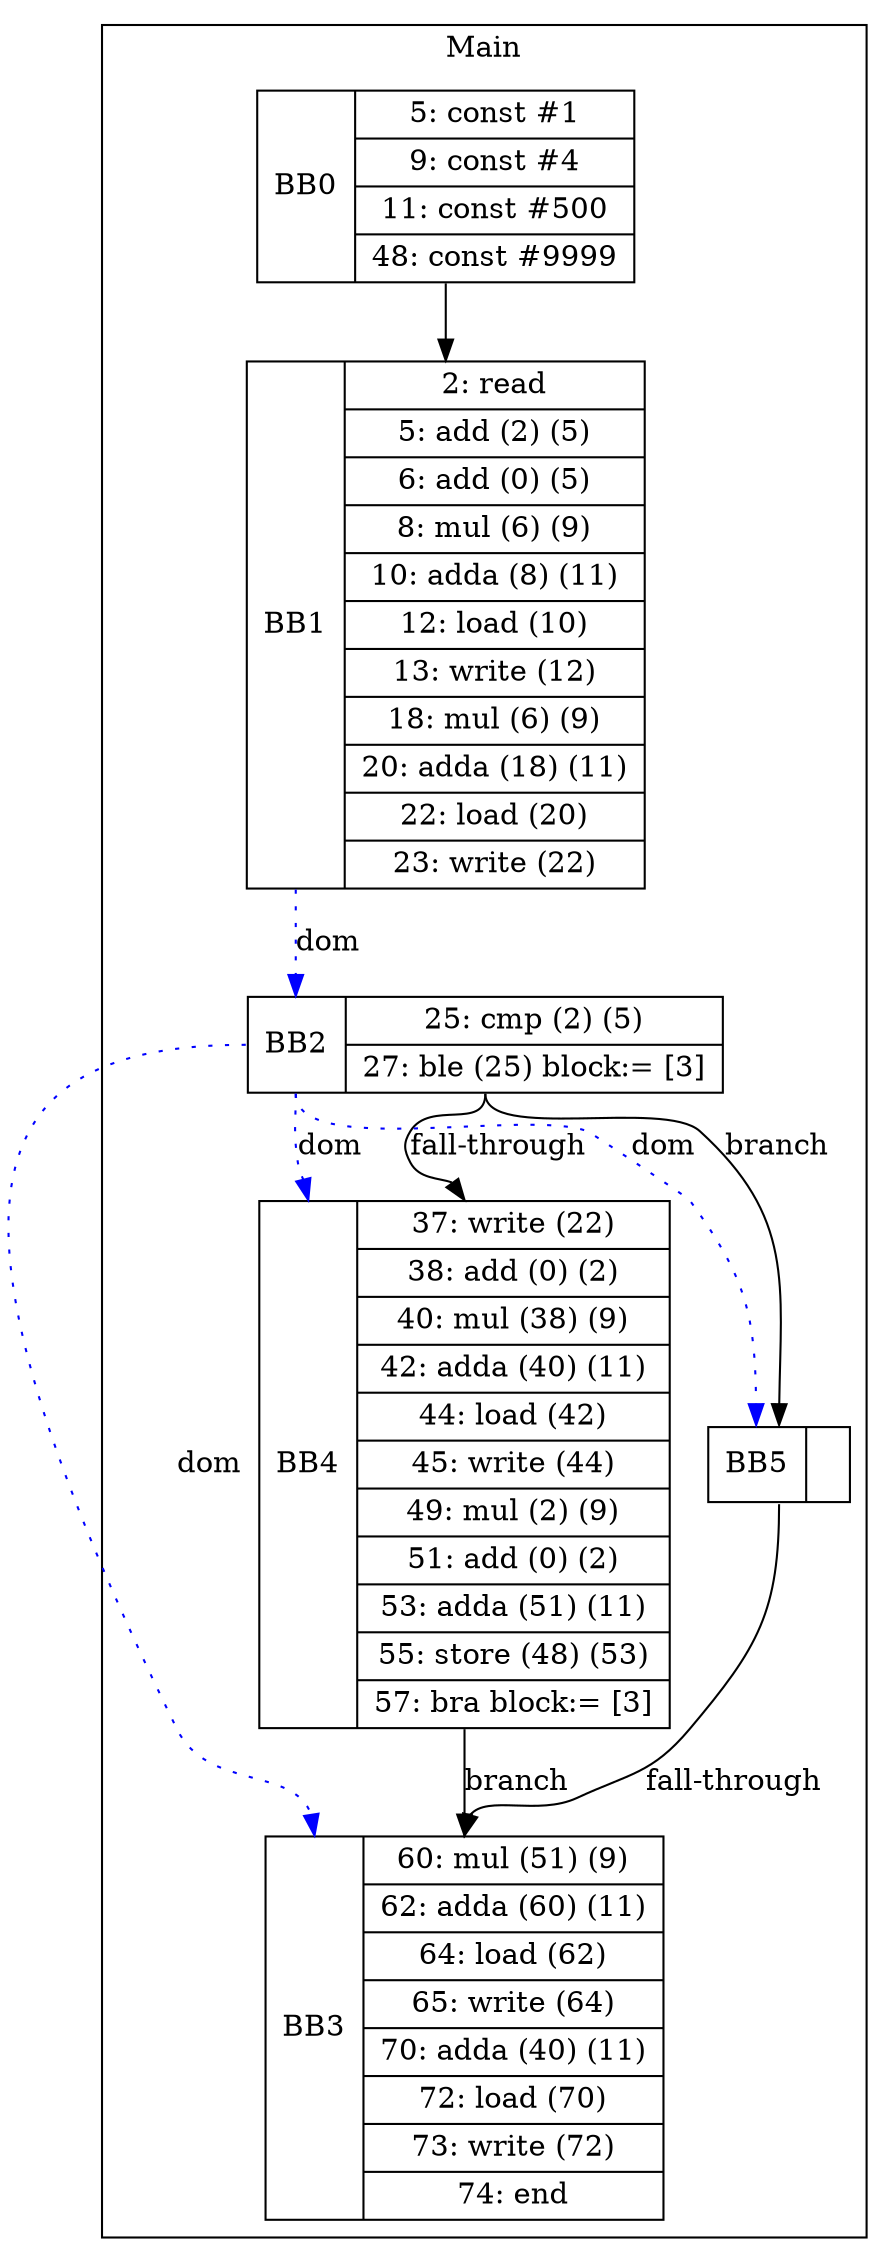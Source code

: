 digraph G {
node [shape=record];
subgraph cluster_main{
label = "Main";
BB0 [shape=record, label="<b>BB0|{5: const #1|9: const #4|11: const #500|48: const #9999}"];
BB1 [shape=record, label="<b>BB1|{2: read|5: add (2) (5)|6: add (0) (5)|8: mul (6) (9)|10: adda (8) (11)|12: load (10)|13: write (12)|18: mul (6) (9)|20: adda (18) (11)|22: load (20)|23: write (22)}"];
BB2 [shape=record, label="<b>BB2|{25: cmp (2) (5)|27: ble (25) block:= [3]}"];
BB3 [shape=record, label="<b>BB3|{60: mul (51) (9)|62: adda (60) (11)|64: load (62)|65: write (64)|70: adda (40) (11)|72: load (70)|73: write (72)|74: end}"];
BB4 [shape=record, label="<b>BB4|{37: write (22)|38: add (0) (2)|40: mul (38) (9)|42: adda (40) (11)|44: load (42)|45: write (44)|49: mul (2) (9)|51: add (0) (2)|53: adda (51) (11)|55: store (48) (53)|57: bra block:= [3]}"];
BB5 [shape=record, label="<b>BB5|}"];
}
BB0:s -> BB1:n ;
BB2:b -> BB3:b [color=blue, style=dotted, label="dom"];
BB2:b -> BB4:b [color=blue, style=dotted, label="dom"];
BB1:b -> BB2:b [color=blue, style=dotted, label="dom"];
BB2:b -> BB5:b [color=blue, style=dotted, label="dom"];
BB2:s -> BB5:n [label="branch"];
BB4:s -> BB3:n [label="branch"];
BB5:s -> BB3:n [label="fall-through"];
BB2:s -> BB4:n [label="fall-through"];
}
